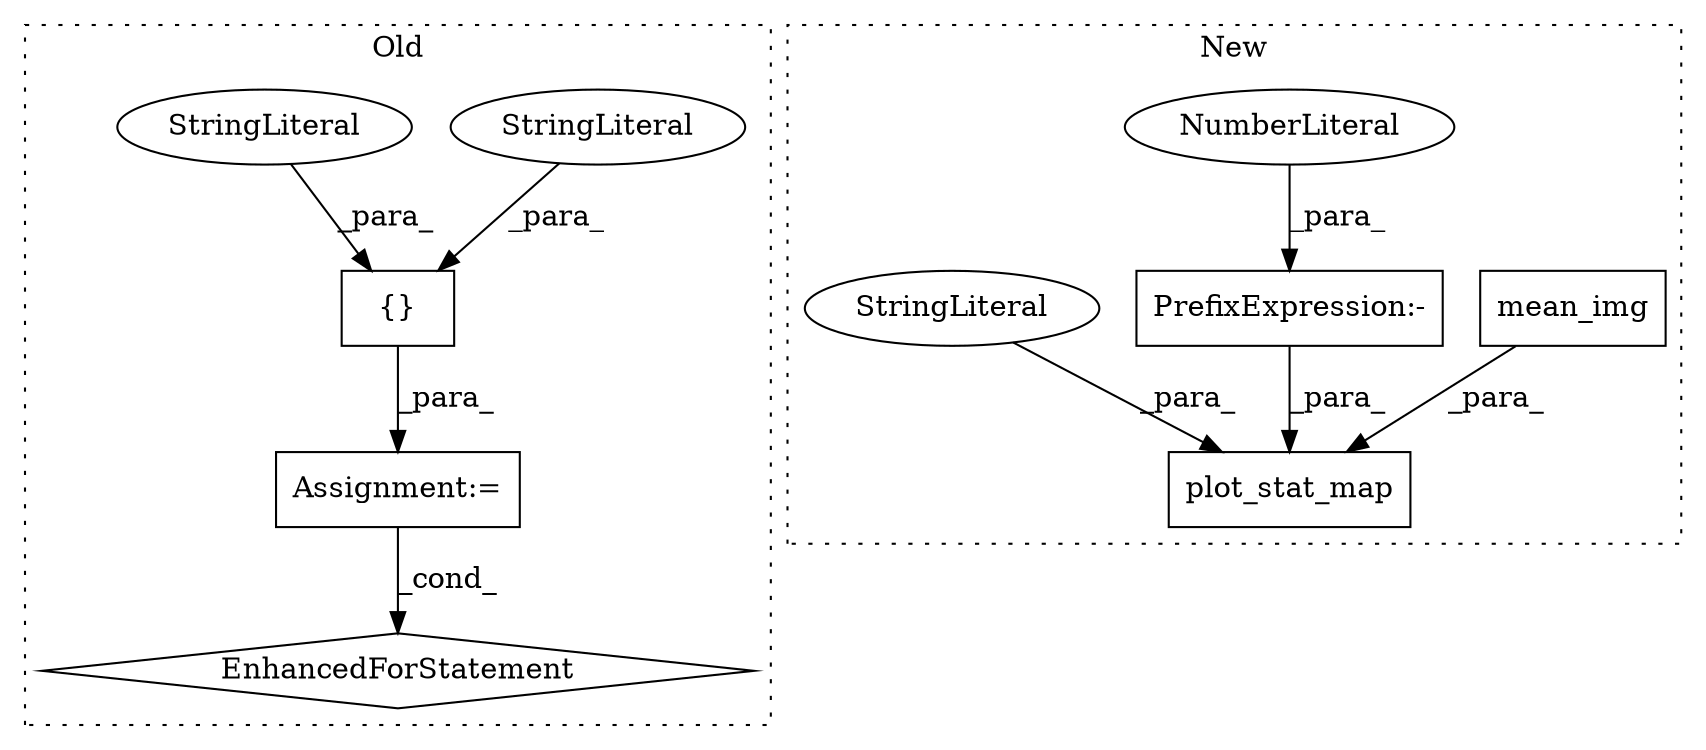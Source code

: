 digraph G {
subgraph cluster0 {
1 [label="{}" a="4" s="1383,1403" l="1,1" shape="box"];
3 [label="EnhancedForStatement" a="70" s="1301,1404" l="53,2" shape="diamond"];
4 [label="Assignment:=" a="7" s="1301,1404" l="53,2" shape="box"];
8 [label="StringLiteral" a="45" s="1384" l="11" shape="ellipse"];
10 [label="StringLiteral" a="45" s="1396" l="7" shape="ellipse"];
label = "Old";
style="dotted";
}
subgraph cluster1 {
2 [label="mean_img" a="32" s="1256,1279" l="9,1" shape="box"];
5 [label="plot_stat_map" a="32" s="1990,2092" l="14,1" shape="box"];
6 [label="PrefixExpression:-" a="38" s="2083" l="1" shape="box"];
7 [label="NumberLiteral" a="34" s="2084" l="2" shape="ellipse"];
9 [label="StringLiteral" a="45" s="2088" l="4" shape="ellipse"];
label = "New";
style="dotted";
}
1 -> 4 [label="_para_"];
2 -> 5 [label="_para_"];
4 -> 3 [label="_cond_"];
6 -> 5 [label="_para_"];
7 -> 6 [label="_para_"];
8 -> 1 [label="_para_"];
9 -> 5 [label="_para_"];
10 -> 1 [label="_para_"];
}